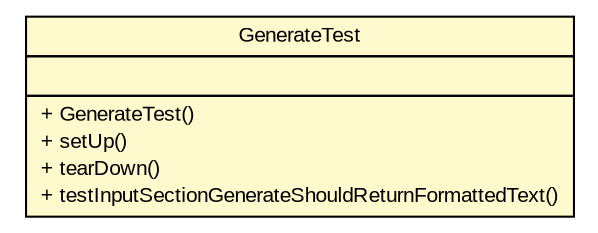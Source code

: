 #!/usr/local/bin/dot
#
# Class diagram 
# Generated by UMLGraph version R5_6 (http://www.umlgraph.org/)
#

digraph G {
	edge [fontname="arial",fontsize=10,labelfontname="arial",labelfontsize=10];
	node [fontname="arial",fontsize=10,shape=plaintext];
	nodesep=0.25;
	ranksep=0.5;
	// com.github.mkolisnyk.aerial.document.GenerateTest
	c1794 [label=<<table title="com.github.mkolisnyk.aerial.document.GenerateTest" border="0" cellborder="1" cellspacing="0" cellpadding="2" port="p" bgcolor="lemonChiffon" href="./GenerateTest.html">
		<tr><td><table border="0" cellspacing="0" cellpadding="1">
<tr><td align="center" balign="center"> GenerateTest </td></tr>
		</table></td></tr>
		<tr><td><table border="0" cellspacing="0" cellpadding="1">
<tr><td align="left" balign="left">  </td></tr>
		</table></td></tr>
		<tr><td><table border="0" cellspacing="0" cellpadding="1">
<tr><td align="left" balign="left"> + GenerateTest() </td></tr>
<tr><td align="left" balign="left"> + setUp() </td></tr>
<tr><td align="left" balign="left"> + tearDown() </td></tr>
<tr><td align="left" balign="left"> + testInputSectionGenerateShouldReturnFormattedText() </td></tr>
		</table></td></tr>
		</table>>, URL="./GenerateTest.html", fontname="arial", fontcolor="black", fontsize=10.0];
}

